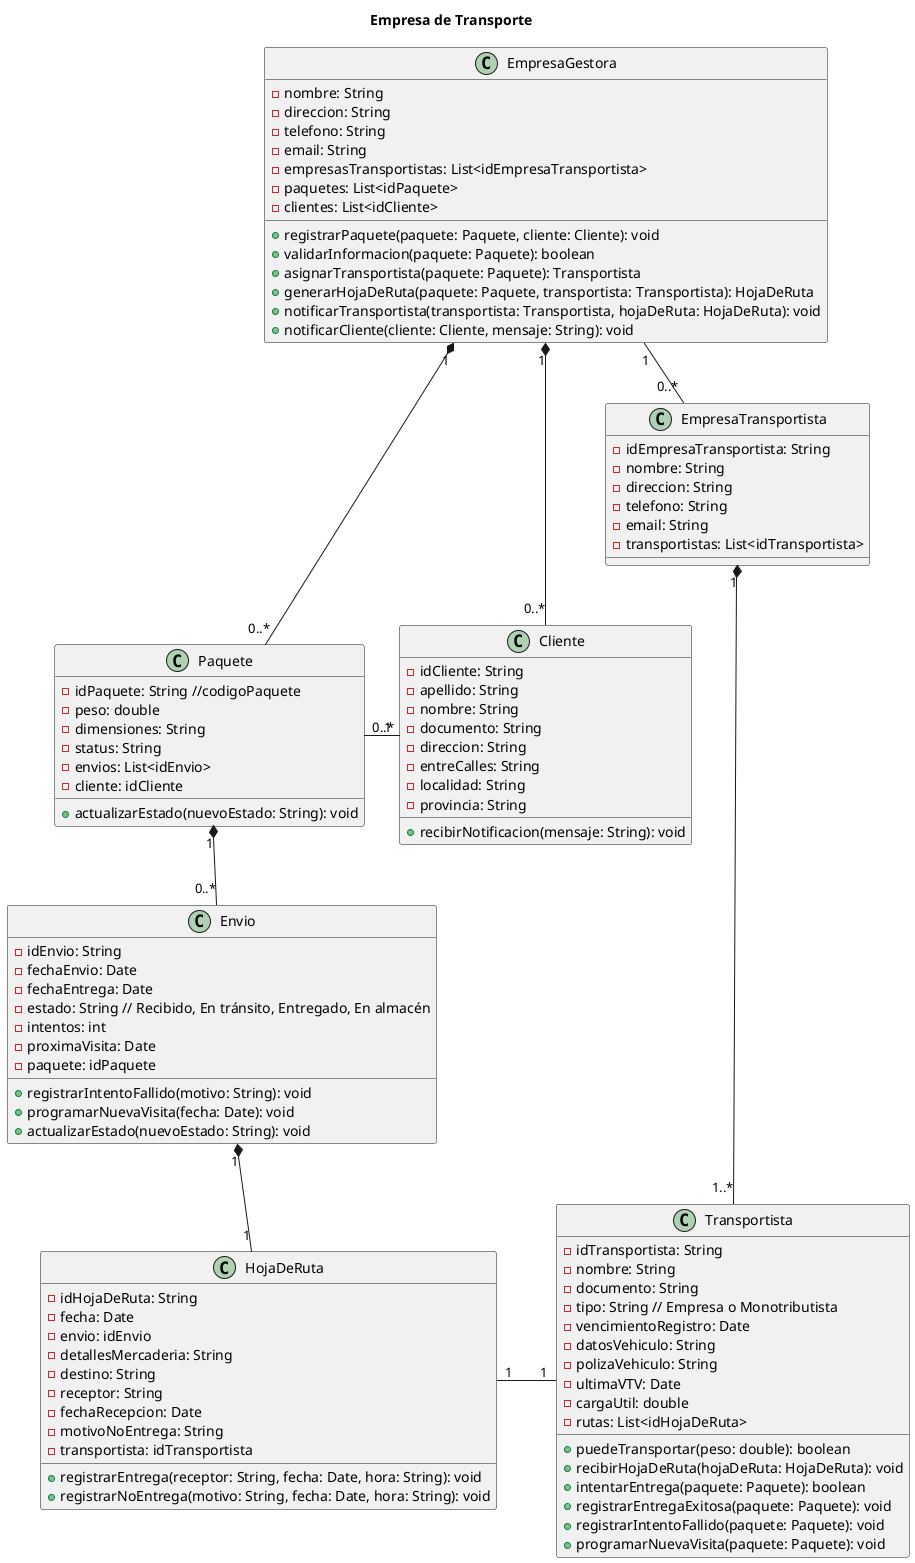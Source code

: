 @startuml

title Empresa de Transporte

class EmpresaGestora {
    - nombre: String
    - direccion: String
    - telefono: String
    - email: String
    - empresasTransportistas: List<idEmpresaTransportista>
    - paquetes: List<idPaquete>
    - clientes: List<idCliente>

    + registrarPaquete(paquete: Paquete, cliente: Cliente): void
    + validarInformacion(paquete: Paquete): boolean
    + asignarTransportista(paquete: Paquete): Transportista
    + generarHojaDeRuta(paquete: Paquete, transportista: Transportista): HojaDeRuta
    + notificarTransportista(transportista: Transportista, hojaDeRuta: HojaDeRuta): void
    + notificarCliente(cliente: Cliente, mensaje: String): void
}

class Cliente {
    - idCliente: String
    - apellido: String
    - nombre: String
    - documento: String
    - direccion: String
    - entreCalles: String
    - localidad: String
    - provincia: String

    + recibirNotificacion(mensaje: String): void
}

class Paquete {
    - idPaquete: String //codigoPaquete
    - peso: double
    - dimensiones: String
    - status: String
    - envios: List<idEnvio>
    - cliente: idCliente

    + actualizarEstado(nuevoEstado: String): void
}

class EmpresaTransportista {
    - idEmpresaTransportista: String
    - nombre: String
    - direccion: String
    - telefono: String
    - email: String
    - transportistas: List<idTransportista>
}

class Transportista {
    - idTransportista: String
    - nombre: String
    - documento: String
    - tipo: String // Empresa o Monotributista
    - vencimientoRegistro: Date
    - datosVehiculo: String
    - polizaVehiculo: String
    - ultimaVTV: Date
    - cargaUtil: double
    - rutas: List<idHojaDeRuta>

    + puedeTransportar(peso: double): boolean
    + recibirHojaDeRuta(hojaDeRuta: HojaDeRuta): void
    + intentarEntrega(paquete: Paquete): boolean
    + registrarEntregaExitosa(paquete: Paquete): void
    + registrarIntentoFallido(paquete: Paquete): void
    + programarNuevaVisita(paquete: Paquete): void
}

class Envio {
    - idEnvio: String
    - fechaEnvio: Date
    - fechaEntrega: Date
    - estado: String // Recibido, En tránsito, Entregado, En almacén
    - intentos: int
    - proximaVisita: Date
    - paquete: idPaquete

    + registrarIntentoFallido(motivo: String): void
    + programarNuevaVisita(fecha: Date): void
    + actualizarEstado(nuevoEstado: String): void
}

class HojaDeRuta {
    - idHojaDeRuta: String
    - fecha: Date
    - envio: idEnvio
    - detallesMercaderia: String
    - destino: String
    - receptor: String
    - fechaRecepcion: Date
    - motivoNoEntrega: String
    - transportista: idTransportista

    + registrarEntrega(receptor: String, fecha: Date, hora: String): void
    + registrarNoEntrega(motivo: String, fecha: Date, hora: String): void
}

EmpresaGestora "1" *--- "0..*" Cliente
EmpresaGestora "1" *--- "0..*" Paquete
Cliente "1" --left-- "0..*" Paquete
Paquete "1" *-- "0..*" Envio
Envio "1" *-- "1" HojaDeRuta
HojaDeRuta "1" -right- "1" Transportista
EmpresaGestora "1" -right- "0..*" EmpresaTransportista
EmpresaTransportista "1" *-- "1..*" Transportista

@enduml
